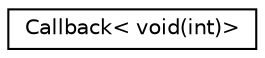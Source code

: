 digraph "Graphical Class Hierarchy"
{
 // LATEX_PDF_SIZE
  edge [fontname="Helvetica",fontsize="10",labelfontname="Helvetica",labelfontsize="10"];
  node [fontname="Helvetica",fontsize="10",shape=record];
  rankdir="LR";
  Node0 [label="Callback\< void(int)\>",height=0.2,width=0.4,color="black", fillcolor="white", style="filled",URL="$classmbed_1_1_callback.html",tooltip=" "];
}
